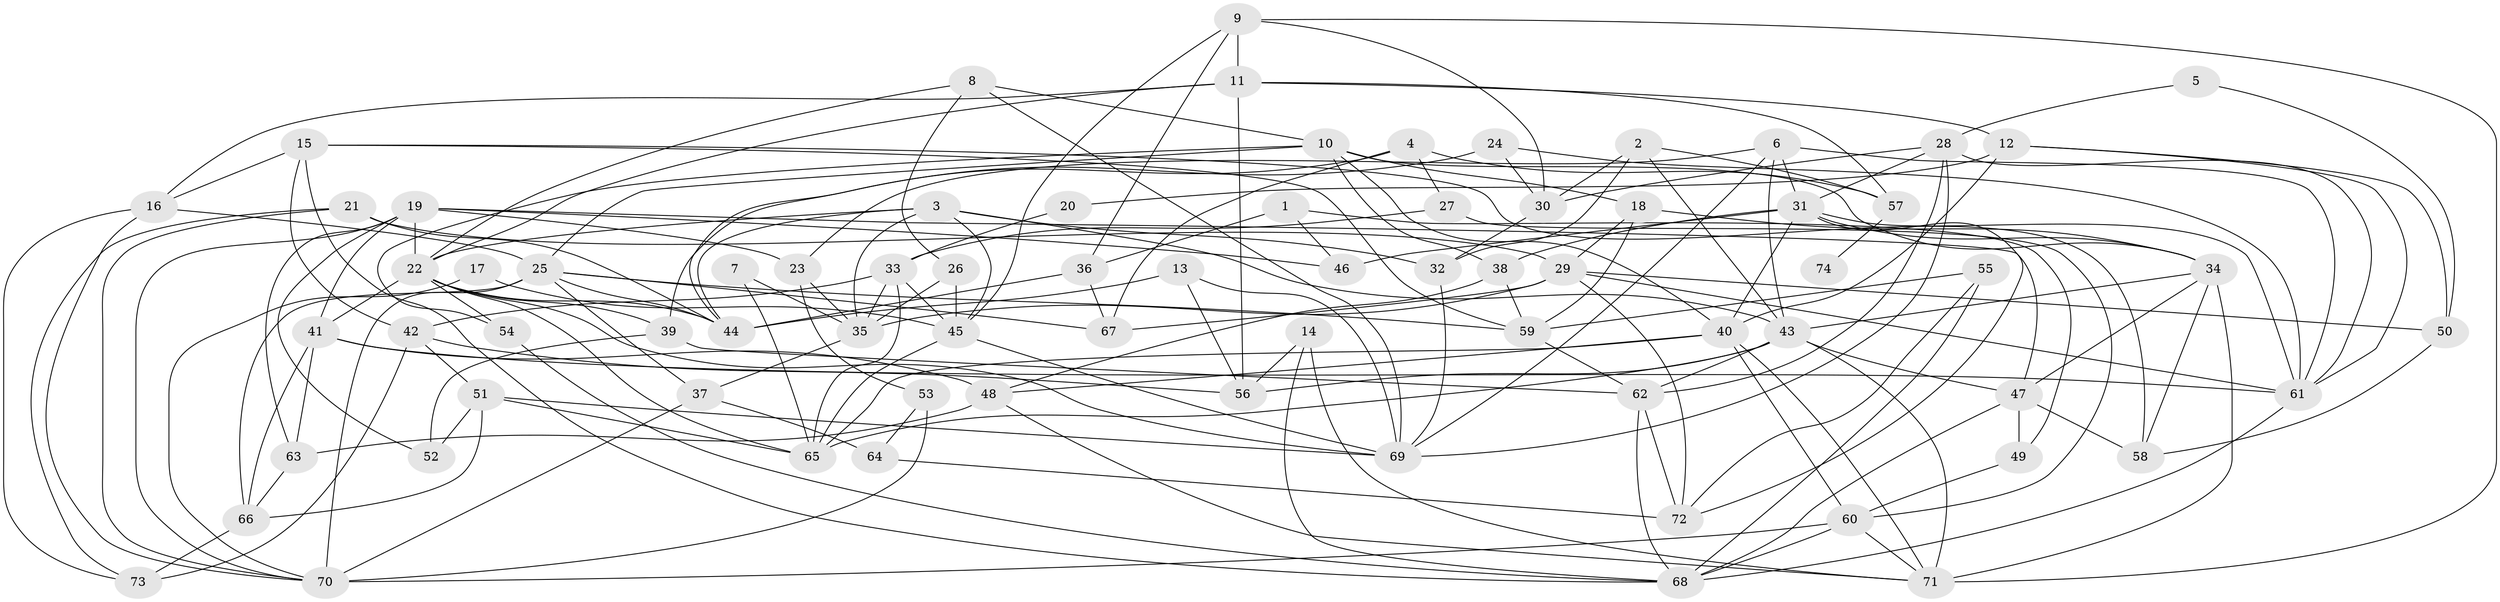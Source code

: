 // original degree distribution, {4: 0.29508196721311475, 3: 0.2459016393442623, 5: 0.1885245901639344, 6: 0.09836065573770492, 2: 0.13114754098360656, 7: 0.040983606557377046}
// Generated by graph-tools (version 1.1) at 2025/37/03/04/25 23:37:13]
// undirected, 74 vertices, 184 edges
graph export_dot {
  node [color=gray90,style=filled];
  1;
  2;
  3;
  4;
  5;
  6;
  7;
  8;
  9;
  10;
  11;
  12;
  13;
  14;
  15;
  16;
  17;
  18;
  19;
  20;
  21;
  22;
  23;
  24;
  25;
  26;
  27;
  28;
  29;
  30;
  31;
  32;
  33;
  34;
  35;
  36;
  37;
  38;
  39;
  40;
  41;
  42;
  43;
  44;
  45;
  46;
  47;
  48;
  49;
  50;
  51;
  52;
  53;
  54;
  55;
  56;
  57;
  58;
  59;
  60;
  61;
  62;
  63;
  64;
  65;
  66;
  67;
  68;
  69;
  70;
  71;
  72;
  73;
  74;
  1 -- 36 [weight=1.0];
  1 -- 46 [weight=1.0];
  1 -- 49 [weight=1.0];
  2 -- 30 [weight=1.0];
  2 -- 32 [weight=1.0];
  2 -- 43 [weight=1.0];
  2 -- 57 [weight=1.0];
  3 -- 22 [weight=1.0];
  3 -- 32 [weight=1.0];
  3 -- 35 [weight=1.0];
  3 -- 43 [weight=1.0];
  3 -- 44 [weight=1.0];
  3 -- 45 [weight=1.0];
  4 -- 27 [weight=1.0];
  4 -- 44 [weight=1.0];
  4 -- 57 [weight=1.0];
  4 -- 67 [weight=1.0];
  5 -- 28 [weight=1.0];
  5 -- 50 [weight=1.0];
  6 -- 23 [weight=1.0];
  6 -- 31 [weight=1.0];
  6 -- 43 [weight=1.0];
  6 -- 61 [weight=2.0];
  6 -- 69 [weight=1.0];
  7 -- 35 [weight=1.0];
  7 -- 65 [weight=1.0];
  8 -- 10 [weight=2.0];
  8 -- 22 [weight=1.0];
  8 -- 26 [weight=1.0];
  8 -- 69 [weight=1.0];
  9 -- 11 [weight=1.0];
  9 -- 30 [weight=1.0];
  9 -- 36 [weight=1.0];
  9 -- 45 [weight=1.0];
  9 -- 71 [weight=1.0];
  10 -- 18 [weight=1.0];
  10 -- 25 [weight=1.0];
  10 -- 34 [weight=1.0];
  10 -- 38 [weight=1.0];
  10 -- 40 [weight=1.0];
  10 -- 54 [weight=1.0];
  11 -- 12 [weight=1.0];
  11 -- 16 [weight=1.0];
  11 -- 22 [weight=1.0];
  11 -- 56 [weight=2.0];
  11 -- 57 [weight=1.0];
  12 -- 20 [weight=1.0];
  12 -- 40 [weight=1.0];
  12 -- 50 [weight=1.0];
  12 -- 61 [weight=1.0];
  13 -- 44 [weight=1.0];
  13 -- 56 [weight=1.0];
  13 -- 69 [weight=1.0];
  14 -- 56 [weight=1.0];
  14 -- 68 [weight=1.0];
  14 -- 71 [weight=1.0];
  15 -- 16 [weight=1.0];
  15 -- 42 [weight=1.0];
  15 -- 58 [weight=1.0];
  15 -- 59 [weight=1.0];
  15 -- 68 [weight=1.0];
  16 -- 25 [weight=1.0];
  16 -- 70 [weight=1.0];
  16 -- 73 [weight=1.0];
  17 -- 45 [weight=1.0];
  17 -- 70 [weight=1.0];
  18 -- 29 [weight=1.0];
  18 -- 34 [weight=1.0];
  18 -- 59 [weight=1.0];
  19 -- 22 [weight=1.0];
  19 -- 23 [weight=1.0];
  19 -- 41 [weight=1.0];
  19 -- 46 [weight=1.0];
  19 -- 47 [weight=2.0];
  19 -- 52 [weight=2.0];
  19 -- 63 [weight=1.0];
  19 -- 70 [weight=1.0];
  20 -- 33 [weight=1.0];
  21 -- 29 [weight=1.0];
  21 -- 44 [weight=1.0];
  21 -- 70 [weight=1.0];
  21 -- 73 [weight=1.0];
  22 -- 39 [weight=1.0];
  22 -- 41 [weight=1.0];
  22 -- 44 [weight=1.0];
  22 -- 54 [weight=1.0];
  22 -- 65 [weight=1.0];
  22 -- 69 [weight=1.0];
  23 -- 35 [weight=1.0];
  23 -- 53 [weight=1.0];
  24 -- 30 [weight=1.0];
  24 -- 39 [weight=1.0];
  24 -- 61 [weight=1.0];
  25 -- 37 [weight=1.0];
  25 -- 44 [weight=1.0];
  25 -- 59 [weight=1.0];
  25 -- 66 [weight=1.0];
  25 -- 67 [weight=1.0];
  25 -- 70 [weight=1.0];
  26 -- 35 [weight=1.0];
  26 -- 45 [weight=1.0];
  27 -- 33 [weight=1.0];
  27 -- 60 [weight=1.0];
  28 -- 30 [weight=1.0];
  28 -- 31 [weight=1.0];
  28 -- 61 [weight=1.0];
  28 -- 62 [weight=1.0];
  28 -- 69 [weight=1.0];
  29 -- 35 [weight=1.0];
  29 -- 50 [weight=1.0];
  29 -- 61 [weight=1.0];
  29 -- 67 [weight=1.0];
  29 -- 72 [weight=1.0];
  30 -- 32 [weight=1.0];
  31 -- 34 [weight=1.0];
  31 -- 38 [weight=1.0];
  31 -- 40 [weight=1.0];
  31 -- 46 [weight=1.0];
  31 -- 61 [weight=1.0];
  31 -- 72 [weight=1.0];
  32 -- 69 [weight=1.0];
  33 -- 35 [weight=1.0];
  33 -- 42 [weight=1.0];
  33 -- 45 [weight=2.0];
  33 -- 65 [weight=1.0];
  34 -- 43 [weight=1.0];
  34 -- 47 [weight=1.0];
  34 -- 58 [weight=1.0];
  34 -- 71 [weight=1.0];
  35 -- 37 [weight=1.0];
  36 -- 44 [weight=1.0];
  36 -- 67 [weight=1.0];
  37 -- 64 [weight=1.0];
  37 -- 70 [weight=1.0];
  38 -- 48 [weight=1.0];
  38 -- 59 [weight=1.0];
  39 -- 52 [weight=1.0];
  39 -- 62 [weight=1.0];
  40 -- 48 [weight=1.0];
  40 -- 60 [weight=1.0];
  40 -- 65 [weight=1.0];
  40 -- 71 [weight=1.0];
  41 -- 48 [weight=1.0];
  41 -- 61 [weight=1.0];
  41 -- 63 [weight=2.0];
  41 -- 66 [weight=1.0];
  42 -- 51 [weight=1.0];
  42 -- 56 [weight=2.0];
  42 -- 73 [weight=1.0];
  43 -- 47 [weight=1.0];
  43 -- 56 [weight=1.0];
  43 -- 62 [weight=1.0];
  43 -- 65 [weight=1.0];
  43 -- 71 [weight=1.0];
  45 -- 65 [weight=2.0];
  45 -- 69 [weight=1.0];
  47 -- 49 [weight=1.0];
  47 -- 58 [weight=1.0];
  47 -- 68 [weight=1.0];
  48 -- 63 [weight=1.0];
  48 -- 71 [weight=1.0];
  49 -- 60 [weight=1.0];
  50 -- 58 [weight=1.0];
  51 -- 52 [weight=1.0];
  51 -- 65 [weight=1.0];
  51 -- 66 [weight=1.0];
  51 -- 69 [weight=1.0];
  53 -- 64 [weight=1.0];
  53 -- 70 [weight=1.0];
  54 -- 68 [weight=1.0];
  55 -- 59 [weight=1.0];
  55 -- 68 [weight=1.0];
  55 -- 72 [weight=1.0];
  57 -- 74 [weight=2.0];
  59 -- 62 [weight=1.0];
  60 -- 68 [weight=1.0];
  60 -- 70 [weight=1.0];
  60 -- 71 [weight=1.0];
  61 -- 68 [weight=1.0];
  62 -- 68 [weight=1.0];
  62 -- 72 [weight=1.0];
  63 -- 66 [weight=1.0];
  64 -- 72 [weight=2.0];
  66 -- 73 [weight=1.0];
}
